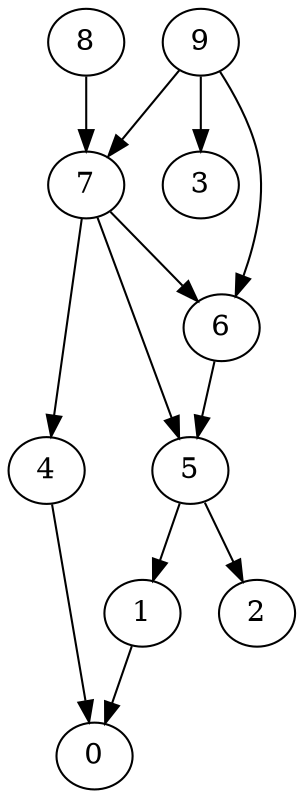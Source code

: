 digraph G {
  graph [splines=true overlap=false]
  node  [shape=ellipse, width=0.3, height=0.3]
  0 [label="0"];
  1 [label="1"];
  2 [label="2"];
  3 [label="3"];
  4 [label="4"];
  5 [label="5"];
  6 [label="6"];
  7 [label="7"];
  8 [label="8"];
  9 [label="9"];
  1 -> 0;
  4 -> 0;
  5 -> 1;
  5 -> 2;
  6 -> 5;
  7 -> 4;
  7 -> 5;
  7 -> 6;
  8 -> 7;
  9 -> 3;
  9 -> 6;
  9 -> 7;
}
